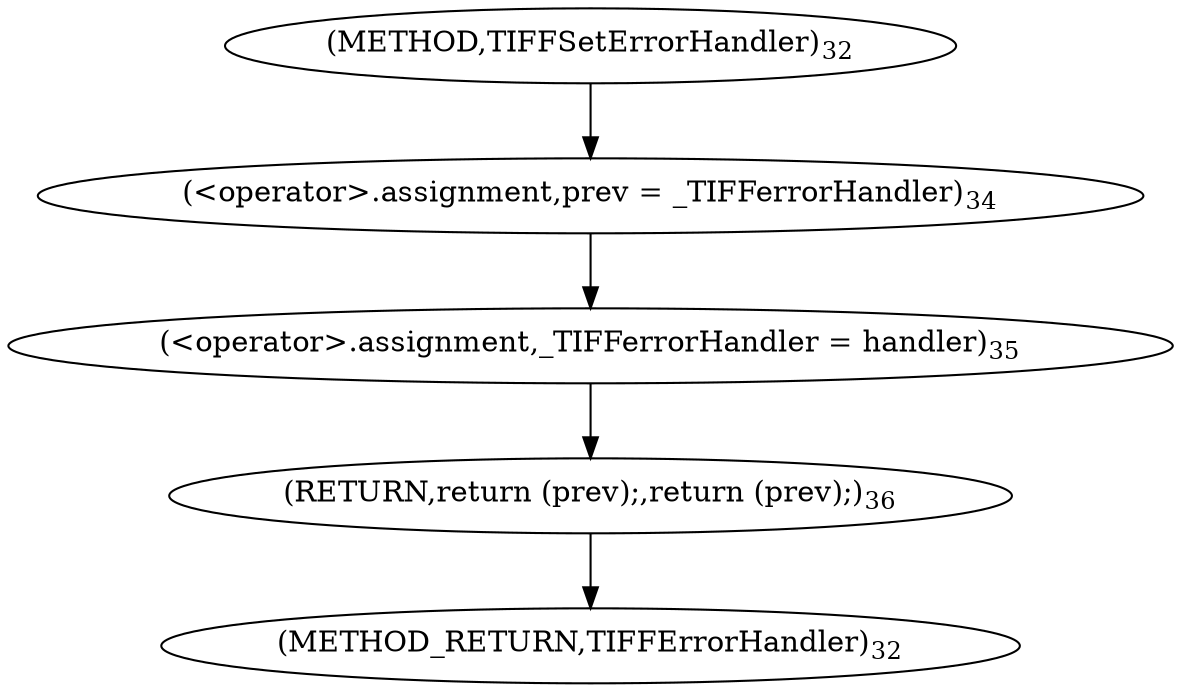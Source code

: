digraph "TIFFSetErrorHandler" {  
"10649" [label = <(&lt;operator&gt;.assignment,prev = _TIFFerrorHandler)<SUB>34</SUB>> ]
"10652" [label = <(&lt;operator&gt;.assignment,_TIFFerrorHandler = handler)<SUB>35</SUB>> ]
"10655" [label = <(RETURN,return (prev);,return (prev);)<SUB>36</SUB>> ]
"10645" [label = <(METHOD,TIFFSetErrorHandler)<SUB>32</SUB>> ]
"10657" [label = <(METHOD_RETURN,TIFFErrorHandler)<SUB>32</SUB>> ]
  "10649" -> "10652" 
  "10652" -> "10655" 
  "10655" -> "10657" 
  "10645" -> "10649" 
}
